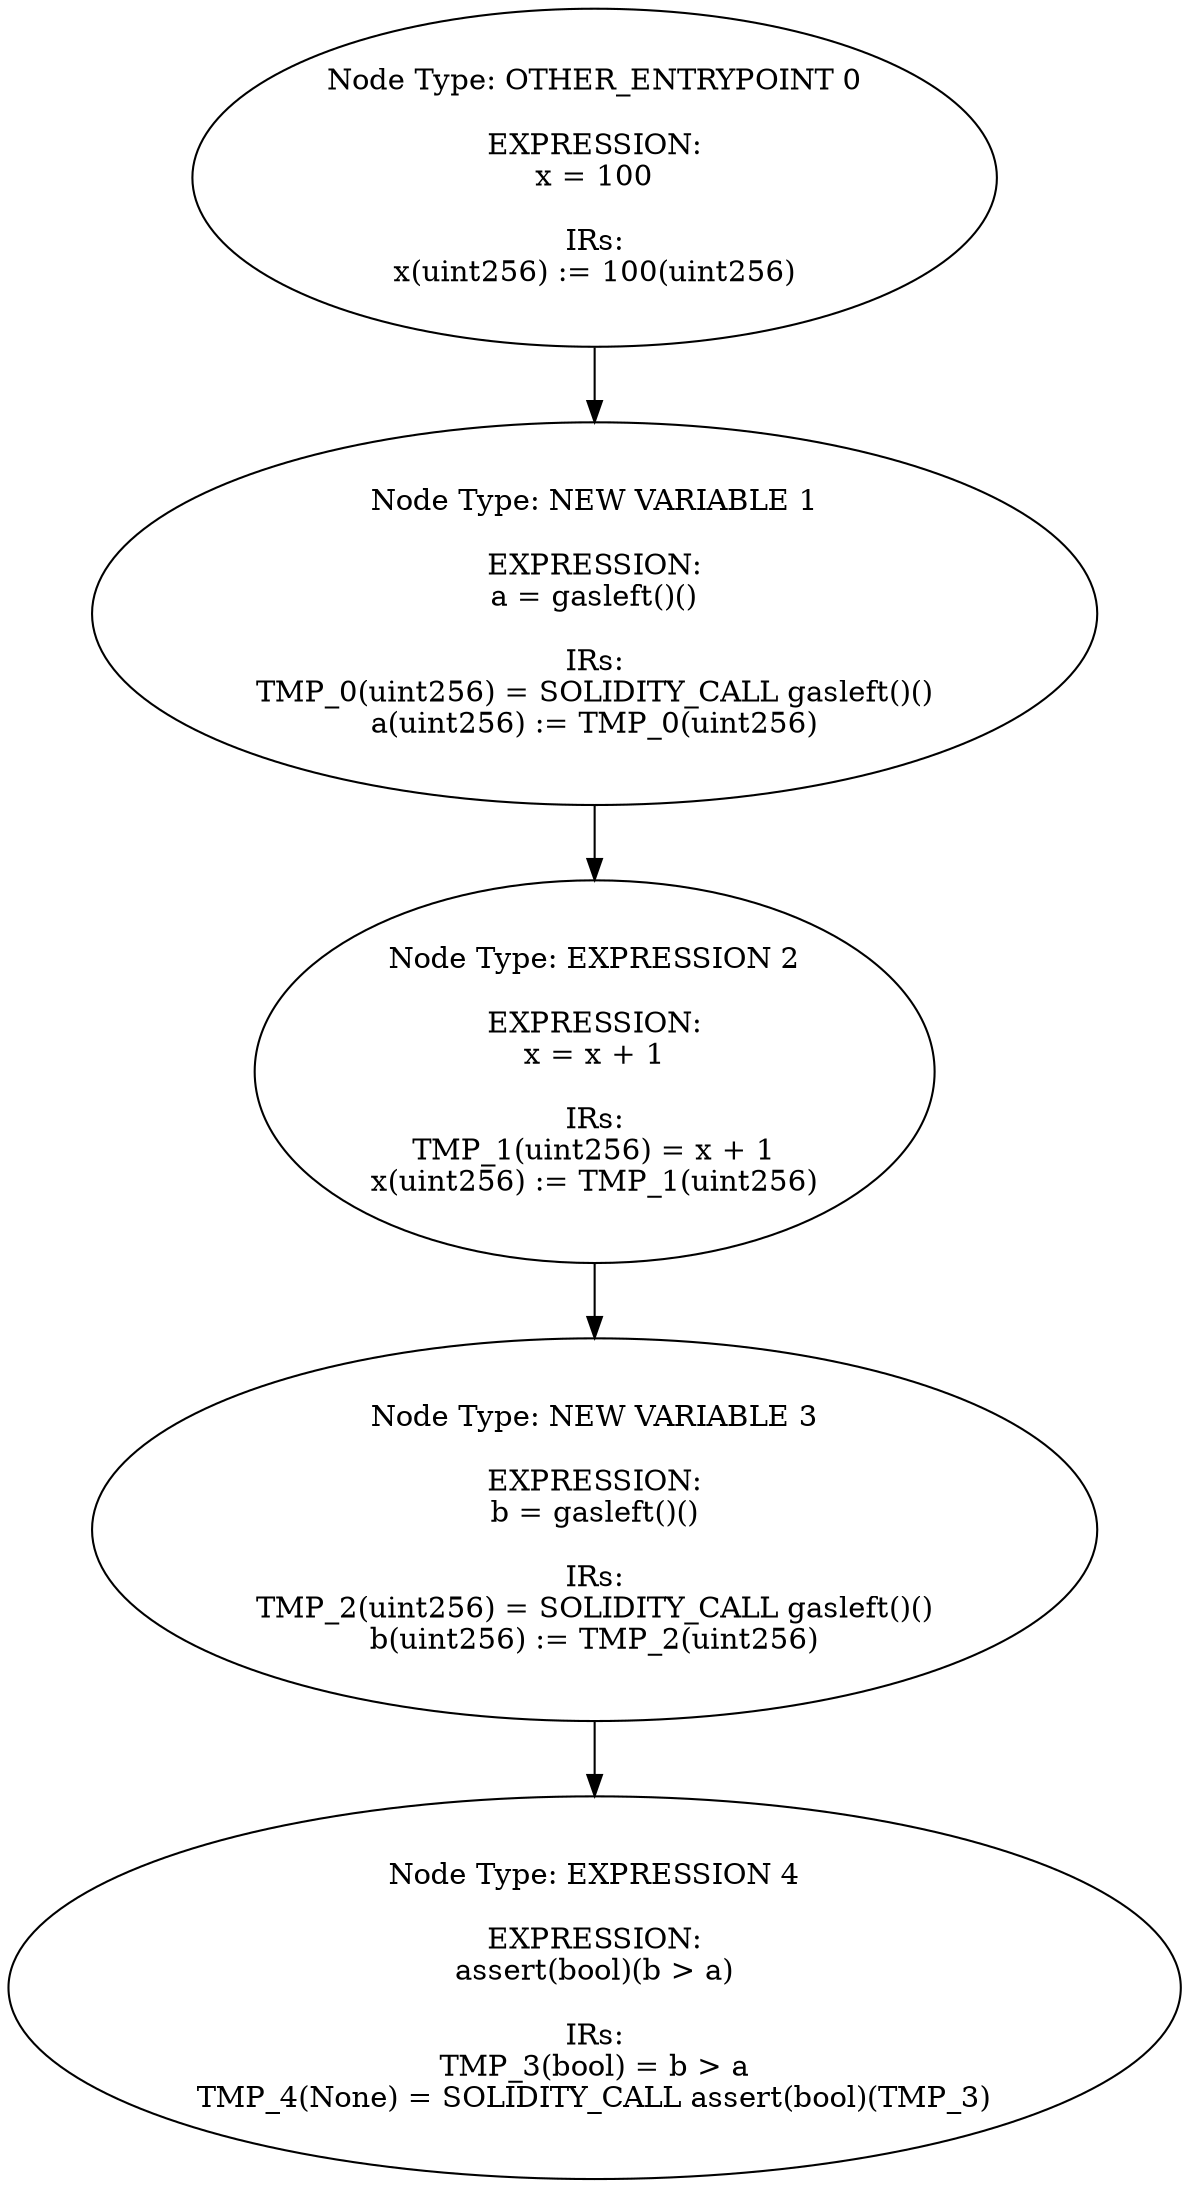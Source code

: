 digraph CFG {
0[label="Node Type: ENTRY_POINT 0
"];
0->1;
1[label="Node Type: NEW VARIABLE 1

EXPRESSION:
a = gasleft()()

IRs:
TMP_0(uint256) = SOLIDITY_CALL gasleft()()
a(uint256) := TMP_0(uint256)"];
1->2;
2[label="Node Type: EXPRESSION 2

EXPRESSION:
x = x + 1

IRs:
TMP_1(uint256) = x + 1
x(uint256) := TMP_1(uint256)"];
2->3;
3[label="Node Type: NEW VARIABLE 3

EXPRESSION:
b = gasleft()()

IRs:
TMP_2(uint256) = SOLIDITY_CALL gasleft()()
b(uint256) := TMP_2(uint256)"];
3->4;
4[label="Node Type: EXPRESSION 4

EXPRESSION:
assert(bool)(b > a)

IRs:
TMP_3(bool) = b > a
TMP_4(None) = SOLIDITY_CALL assert(bool)(TMP_3)"];
0[label="Node Type: OTHER_ENTRYPOINT 0

EXPRESSION:
x = 100

IRs:
x(uint256) := 100(uint256)"];
}
